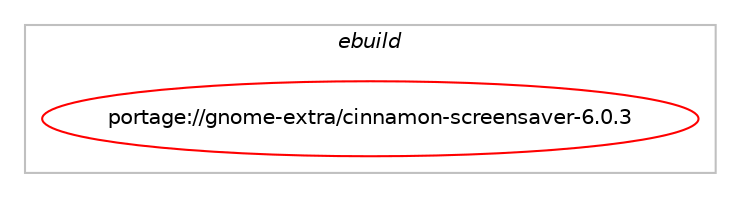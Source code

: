 digraph prolog {

# *************
# Graph options
# *************

newrank=true;
concentrate=true;
compound=true;
graph [rankdir=LR,fontname=Helvetica,fontsize=10,ranksep=1.5];#, ranksep=2.5, nodesep=0.2];
edge  [arrowhead=vee];
node  [fontname=Helvetica,fontsize=10];

# **********
# The ebuild
# **********

subgraph cluster_leftcol {
color=gray;
label=<<i>ebuild</i>>;
id [label="portage://gnome-extra/cinnamon-screensaver-6.0.3", color=red, width=4, href="../gnome-extra/cinnamon-screensaver-6.0.3.svg"];
}

# ****************
# The dependencies
# ****************

subgraph cluster_midcol {
color=gray;
label=<<i>dependencies</i>>;
subgraph cluster_compile {
fillcolor="#eeeeee";
style=filled;
label=<<i>compile</i>>;
# *** BEGIN UNKNOWN DEPENDENCY TYPE (TODO) ***
# id -> equal(use_conditional_group(positive,python_single_target_python3_10,portage://gnome-extra/cinnamon-screensaver-6.0.3,[package_dependency(portage://gnome-extra/cinnamon-screensaver-6.0.3,install,no,dev-lang,python,none,[,,],[slot(3.10)],[])]))
# *** END UNKNOWN DEPENDENCY TYPE (TODO) ***

# *** BEGIN UNKNOWN DEPENDENCY TYPE (TODO) ***
# id -> equal(use_conditional_group(positive,python_single_target_python3_11,portage://gnome-extra/cinnamon-screensaver-6.0.3,[package_dependency(portage://gnome-extra/cinnamon-screensaver-6.0.3,install,no,dev-lang,python,none,[,,],[slot(3.11)],[])]))
# *** END UNKNOWN DEPENDENCY TYPE (TODO) ***

# *** BEGIN UNKNOWN DEPENDENCY TYPE (TODO) ***
# id -> equal(use_conditional_group(positive,python_single_target_python3_12,portage://gnome-extra/cinnamon-screensaver-6.0.3,[package_dependency(portage://gnome-extra/cinnamon-screensaver-6.0.3,install,no,dev-lang,python,none,[,,],[slot(3.12)],[])]))
# *** END UNKNOWN DEPENDENCY TYPE (TODO) ***

# *** BEGIN UNKNOWN DEPENDENCY TYPE (TODO) ***
# id -> equal(use_conditional_group(positive,xinerama,portage://gnome-extra/cinnamon-screensaver-6.0.3,[package_dependency(portage://gnome-extra/cinnamon-screensaver-6.0.3,install,no,x11-libs,libXinerama,none,[,,],[],[])]))
# *** END UNKNOWN DEPENDENCY TYPE (TODO) ***

# *** BEGIN UNKNOWN DEPENDENCY TYPE (TODO) ***
# id -> equal(package_dependency(portage://gnome-extra/cinnamon-screensaver-6.0.3,install,no,dev-libs,glib,greaterequal,[2.37.3,,,2.37.3],[slot(2)],[use(enable(dbus),none)]))
# *** END UNKNOWN DEPENDENCY TYPE (TODO) ***

# *** BEGIN UNKNOWN DEPENDENCY TYPE (TODO) ***
# id -> equal(package_dependency(portage://gnome-extra/cinnamon-screensaver-6.0.3,install,no,dev-util,desktop-file-utils,none,[,,],[],[]))
# *** END UNKNOWN DEPENDENCY TYPE (TODO) ***

# *** BEGIN UNKNOWN DEPENDENCY TYPE (TODO) ***
# id -> equal(package_dependency(portage://gnome-extra/cinnamon-screensaver-6.0.3,install,no,gnome-extra,cinnamon-desktop,greaterequal,[6.0,,,6.0],[],[]))
# *** END UNKNOWN DEPENDENCY TYPE (TODO) ***

# *** BEGIN UNKNOWN DEPENDENCY TYPE (TODO) ***
# id -> equal(package_dependency(portage://gnome-extra/cinnamon-screensaver-6.0.3,install,no,sys-libs,pam,none,[,,],[],[]))
# *** END UNKNOWN DEPENDENCY TYPE (TODO) ***

# *** BEGIN UNKNOWN DEPENDENCY TYPE (TODO) ***
# id -> equal(package_dependency(portage://gnome-extra/cinnamon-screensaver-6.0.3,install,no,x11-base,xorg-proto,none,[,,],[],[]))
# *** END UNKNOWN DEPENDENCY TYPE (TODO) ***

# *** BEGIN UNKNOWN DEPENDENCY TYPE (TODO) ***
# id -> equal(package_dependency(portage://gnome-extra/cinnamon-screensaver-6.0.3,install,no,x11-libs,cairo,none,[,,],[],[]))
# *** END UNKNOWN DEPENDENCY TYPE (TODO) ***

# *** BEGIN UNKNOWN DEPENDENCY TYPE (TODO) ***
# id -> equal(package_dependency(portage://gnome-extra/cinnamon-screensaver-6.0.3,install,no,x11-libs,gtk+,greaterequal,[3.22,,,3.22],[slot(3)],[use(enable(introspection),none)]))
# *** END UNKNOWN DEPENDENCY TYPE (TODO) ***

# *** BEGIN UNKNOWN DEPENDENCY TYPE (TODO) ***
# id -> equal(package_dependency(portage://gnome-extra/cinnamon-screensaver-6.0.3,install,no,x11-libs,libX11,none,[,,],[],[]))
# *** END UNKNOWN DEPENDENCY TYPE (TODO) ***

# *** BEGIN UNKNOWN DEPENDENCY TYPE (TODO) ***
# id -> equal(package_dependency(portage://gnome-extra/cinnamon-screensaver-6.0.3,install,no,x11-libs,libXext,none,[,,],[],[]))
# *** END UNKNOWN DEPENDENCY TYPE (TODO) ***

# *** BEGIN UNKNOWN DEPENDENCY TYPE (TODO) ***
# id -> equal(package_dependency(portage://gnome-extra/cinnamon-screensaver-6.0.3,install,no,x11-libs,libXrandr,none,[,,],[],[]))
# *** END UNKNOWN DEPENDENCY TYPE (TODO) ***

# *** BEGIN UNKNOWN DEPENDENCY TYPE (TODO) ***
# id -> equal(package_dependency(portage://gnome-extra/cinnamon-screensaver-6.0.3,install,no,x11-libs,pango,none,[,,],[],[]))
# *** END UNKNOWN DEPENDENCY TYPE (TODO) ***

# *** BEGIN UNKNOWN DEPENDENCY TYPE (TODO) ***
# id -> equal(package_dependency(portage://gnome-extra/cinnamon-screensaver-6.0.3,install,no,x11-misc,shared-mime-info,none,[,,],[],[]))
# *** END UNKNOWN DEPENDENCY TYPE (TODO) ***

# *** BEGIN UNKNOWN DEPENDENCY TYPE (TODO) ***
# id -> equal(package_dependency(portage://gnome-extra/cinnamon-screensaver-6.0.3,install,no,x11-misc,xdotool,none,[,,],[],[]))
# *** END UNKNOWN DEPENDENCY TYPE (TODO) ***

# *** BEGIN UNKNOWN DEPENDENCY TYPE (TODO) ***
# id -> equal(package_dependency(portage://gnome-extra/cinnamon-screensaver-6.0.3,install,no,x11-themes,adwaita-icon-theme,none,[,,],[],[]))
# *** END UNKNOWN DEPENDENCY TYPE (TODO) ***

}
subgraph cluster_compileandrun {
fillcolor="#eeeeee";
style=filled;
label=<<i>compile and run</i>>;
}
subgraph cluster_run {
fillcolor="#eeeeee";
style=filled;
label=<<i>run</i>>;
# *** BEGIN UNKNOWN DEPENDENCY TYPE (TODO) ***
# id -> equal(use_conditional_group(negative,systemd,portage://gnome-extra/cinnamon-screensaver-6.0.3,[package_dependency(portage://gnome-extra/cinnamon-screensaver-6.0.3,run,no,sys-auth,elogind,none,[,,],[],[])]))
# *** END UNKNOWN DEPENDENCY TYPE (TODO) ***

# *** BEGIN UNKNOWN DEPENDENCY TYPE (TODO) ***
# id -> equal(use_conditional_group(positive,python_single_target_python3_10,portage://gnome-extra/cinnamon-screensaver-6.0.3,[package_dependency(portage://gnome-extra/cinnamon-screensaver-6.0.3,run,no,dev-lang,python,none,[,,],[slot(3.10)],[])]))
# *** END UNKNOWN DEPENDENCY TYPE (TODO) ***

# *** BEGIN UNKNOWN DEPENDENCY TYPE (TODO) ***
# id -> equal(use_conditional_group(positive,python_single_target_python3_10,portage://gnome-extra/cinnamon-screensaver-6.0.3,[package_dependency(portage://gnome-extra/cinnamon-screensaver-6.0.3,run,no,dev-python,psutil,none,[,,],[],[use(enable(python_targets_python3_10),negative)]),package_dependency(portage://gnome-extra/cinnamon-screensaver-6.0.3,run,no,dev-python,pygobject,none,[,,],[slot(3)],[use(enable(python_targets_python3_10),negative)]),package_dependency(portage://gnome-extra/cinnamon-screensaver-6.0.3,run,no,dev-python,setproctitle,none,[,,],[],[use(enable(python_targets_python3_10),negative)]),package_dependency(portage://gnome-extra/cinnamon-screensaver-6.0.3,run,no,dev-python,python3-xapp,greaterequal,[2.4.1,,,2.4.1],[],[use(enable(python_targets_python3_10),negative)])]))
# *** END UNKNOWN DEPENDENCY TYPE (TODO) ***

# *** BEGIN UNKNOWN DEPENDENCY TYPE (TODO) ***
# id -> equal(use_conditional_group(positive,python_single_target_python3_11,portage://gnome-extra/cinnamon-screensaver-6.0.3,[package_dependency(portage://gnome-extra/cinnamon-screensaver-6.0.3,run,no,dev-lang,python,none,[,,],[slot(3.11)],[])]))
# *** END UNKNOWN DEPENDENCY TYPE (TODO) ***

# *** BEGIN UNKNOWN DEPENDENCY TYPE (TODO) ***
# id -> equal(use_conditional_group(positive,python_single_target_python3_11,portage://gnome-extra/cinnamon-screensaver-6.0.3,[package_dependency(portage://gnome-extra/cinnamon-screensaver-6.0.3,run,no,dev-python,psutil,none,[,,],[],[use(enable(python_targets_python3_11),negative)]),package_dependency(portage://gnome-extra/cinnamon-screensaver-6.0.3,run,no,dev-python,pygobject,none,[,,],[slot(3)],[use(enable(python_targets_python3_11),negative)]),package_dependency(portage://gnome-extra/cinnamon-screensaver-6.0.3,run,no,dev-python,setproctitle,none,[,,],[],[use(enable(python_targets_python3_11),negative)]),package_dependency(portage://gnome-extra/cinnamon-screensaver-6.0.3,run,no,dev-python,python3-xapp,greaterequal,[2.4.1,,,2.4.1],[],[use(enable(python_targets_python3_11),negative)])]))
# *** END UNKNOWN DEPENDENCY TYPE (TODO) ***

# *** BEGIN UNKNOWN DEPENDENCY TYPE (TODO) ***
# id -> equal(use_conditional_group(positive,python_single_target_python3_12,portage://gnome-extra/cinnamon-screensaver-6.0.3,[package_dependency(portage://gnome-extra/cinnamon-screensaver-6.0.3,run,no,dev-lang,python,none,[,,],[slot(3.12)],[])]))
# *** END UNKNOWN DEPENDENCY TYPE (TODO) ***

# *** BEGIN UNKNOWN DEPENDENCY TYPE (TODO) ***
# id -> equal(use_conditional_group(positive,python_single_target_python3_12,portage://gnome-extra/cinnamon-screensaver-6.0.3,[package_dependency(portage://gnome-extra/cinnamon-screensaver-6.0.3,run,no,dev-python,psutil,none,[,,],[],[use(enable(python_targets_python3_12),negative)]),package_dependency(portage://gnome-extra/cinnamon-screensaver-6.0.3,run,no,dev-python,pygobject,none,[,,],[slot(3)],[use(enable(python_targets_python3_12),negative)]),package_dependency(portage://gnome-extra/cinnamon-screensaver-6.0.3,run,no,dev-python,setproctitle,none,[,,],[],[use(enable(python_targets_python3_12),negative)]),package_dependency(portage://gnome-extra/cinnamon-screensaver-6.0.3,run,no,dev-python,python3-xapp,greaterequal,[2.4.1,,,2.4.1],[],[use(enable(python_targets_python3_12),negative)])]))
# *** END UNKNOWN DEPENDENCY TYPE (TODO) ***

# *** BEGIN UNKNOWN DEPENDENCY TYPE (TODO) ***
# id -> equal(use_conditional_group(positive,systemd,portage://gnome-extra/cinnamon-screensaver-6.0.3,[package_dependency(portage://gnome-extra/cinnamon-screensaver-6.0.3,run,no,sys-apps,systemd,greaterequal,[31,,,31],[],[])]))
# *** END UNKNOWN DEPENDENCY TYPE (TODO) ***

# *** BEGIN UNKNOWN DEPENDENCY TYPE (TODO) ***
# id -> equal(use_conditional_group(positive,xinerama,portage://gnome-extra/cinnamon-screensaver-6.0.3,[package_dependency(portage://gnome-extra/cinnamon-screensaver-6.0.3,run,no,x11-libs,libXinerama,none,[,,],[],[])]))
# *** END UNKNOWN DEPENDENCY TYPE (TODO) ***

# *** BEGIN UNKNOWN DEPENDENCY TYPE (TODO) ***
# id -> equal(package_dependency(portage://gnome-extra/cinnamon-screensaver-6.0.3,run,no,app-accessibility,caribou,greaterequal,[0.3,,,0.3],[],[]))
# *** END UNKNOWN DEPENDENCY TYPE (TODO) ***

# *** BEGIN UNKNOWN DEPENDENCY TYPE (TODO) ***
# id -> equal(package_dependency(portage://gnome-extra/cinnamon-screensaver-6.0.3,run,no,dev-libs,glib,greaterequal,[2.37.3,,,2.37.3],[slot(2)],[use(enable(dbus),none)]))
# *** END UNKNOWN DEPENDENCY TYPE (TODO) ***

# *** BEGIN UNKNOWN DEPENDENCY TYPE (TODO) ***
# id -> equal(package_dependency(portage://gnome-extra/cinnamon-screensaver-6.0.3,run,no,gnome-extra,cinnamon-desktop,greaterequal,[6.0,,,6.0],[],[]))
# *** END UNKNOWN DEPENDENCY TYPE (TODO) ***

# *** BEGIN UNKNOWN DEPENDENCY TYPE (TODO) ***
# id -> equal(package_dependency(portage://gnome-extra/cinnamon-screensaver-6.0.3,run,no,sys-apps,accountsservice,none,[,,],[],[]))
# *** END UNKNOWN DEPENDENCY TYPE (TODO) ***

# *** BEGIN UNKNOWN DEPENDENCY TYPE (TODO) ***
# id -> equal(package_dependency(portage://gnome-extra/cinnamon-screensaver-6.0.3,run,no,sys-libs,pam,none,[,,],[],[]))
# *** END UNKNOWN DEPENDENCY TYPE (TODO) ***

# *** BEGIN UNKNOWN DEPENDENCY TYPE (TODO) ***
# id -> equal(package_dependency(portage://gnome-extra/cinnamon-screensaver-6.0.3,run,no,sys-process,procps,none,[,,],[],[]))
# *** END UNKNOWN DEPENDENCY TYPE (TODO) ***

# *** BEGIN UNKNOWN DEPENDENCY TYPE (TODO) ***
# id -> equal(package_dependency(portage://gnome-extra/cinnamon-screensaver-6.0.3,run,no,x11-apps,xprop,none,[,,],[],[]))
# *** END UNKNOWN DEPENDENCY TYPE (TODO) ***

# *** BEGIN UNKNOWN DEPENDENCY TYPE (TODO) ***
# id -> equal(package_dependency(portage://gnome-extra/cinnamon-screensaver-6.0.3,run,no,x11-libs,cairo,none,[,,],[],[]))
# *** END UNKNOWN DEPENDENCY TYPE (TODO) ***

# *** BEGIN UNKNOWN DEPENDENCY TYPE (TODO) ***
# id -> equal(package_dependency(portage://gnome-extra/cinnamon-screensaver-6.0.3,run,no,x11-libs,gtk+,greaterequal,[3.22,,,3.22],[slot(3)],[use(enable(introspection),none)]))
# *** END UNKNOWN DEPENDENCY TYPE (TODO) ***

# *** BEGIN UNKNOWN DEPENDENCY TYPE (TODO) ***
# id -> equal(package_dependency(portage://gnome-extra/cinnamon-screensaver-6.0.3,run,no,x11-libs,libX11,none,[,,],[],[]))
# *** END UNKNOWN DEPENDENCY TYPE (TODO) ***

# *** BEGIN UNKNOWN DEPENDENCY TYPE (TODO) ***
# id -> equal(package_dependency(portage://gnome-extra/cinnamon-screensaver-6.0.3,run,no,x11-libs,libXext,none,[,,],[],[]))
# *** END UNKNOWN DEPENDENCY TYPE (TODO) ***

# *** BEGIN UNKNOWN DEPENDENCY TYPE (TODO) ***
# id -> equal(package_dependency(portage://gnome-extra/cinnamon-screensaver-6.0.3,run,no,x11-libs,libXrandr,none,[,,],[],[]))
# *** END UNKNOWN DEPENDENCY TYPE (TODO) ***

# *** BEGIN UNKNOWN DEPENDENCY TYPE (TODO) ***
# id -> equal(package_dependency(portage://gnome-extra/cinnamon-screensaver-6.0.3,run,no,x11-libs,pango,none,[,,],[],[]))
# *** END UNKNOWN DEPENDENCY TYPE (TODO) ***

# *** BEGIN UNKNOWN DEPENDENCY TYPE (TODO) ***
# id -> equal(package_dependency(portage://gnome-extra/cinnamon-screensaver-6.0.3,run,no,x11-misc,xdotool,none,[,,],[],[]))
# *** END UNKNOWN DEPENDENCY TYPE (TODO) ***

# *** BEGIN UNKNOWN DEPENDENCY TYPE (TODO) ***
# id -> equal(package_dependency(portage://gnome-extra/cinnamon-screensaver-6.0.3,run,no,x11-themes,adwaita-icon-theme,none,[,,],[],[]))
# *** END UNKNOWN DEPENDENCY TYPE (TODO) ***

}
}

# **************
# The candidates
# **************

subgraph cluster_choices {
rank=same;
color=gray;
label=<<i>candidates</i>>;

}

}
